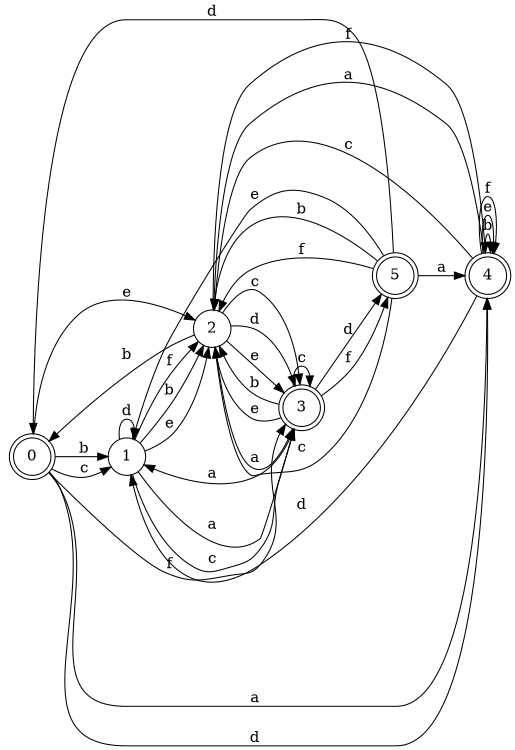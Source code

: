digraph n5_10 {
__start0 [label="" shape="none"];

rankdir=LR;
size="8,5";

s0 [style="rounded,filled", color="black", fillcolor="white" shape="doublecircle", label="0"];
s1 [style="filled", color="black", fillcolor="white" shape="circle", label="1"];
s2 [style="filled", color="black", fillcolor="white" shape="circle", label="2"];
s3 [style="rounded,filled", color="black", fillcolor="white" shape="doublecircle", label="3"];
s4 [style="rounded,filled", color="black", fillcolor="white" shape="doublecircle", label="4"];
s5 [style="rounded,filled", color="black", fillcolor="white" shape="doublecircle", label="5"];
s0 -> s4 [label="a"];
s0 -> s1 [label="b"];
s0 -> s1 [label="c"];
s0 -> s4 [label="d"];
s0 -> s2 [label="e"];
s0 -> s3 [label="f"];
s1 -> s3 [label="a"];
s1 -> s2 [label="b"];
s1 -> s3 [label="c"];
s1 -> s1 [label="d"];
s1 -> s2 [label="e"];
s1 -> s2 [label="f"];
s2 -> s3 [label="a"];
s2 -> s0 [label="b"];
s2 -> s3 [label="c"];
s2 -> s3 [label="d"];
s2 -> s3 [label="e"];
s2 -> s4 [label="f"];
s3 -> s1 [label="a"];
s3 -> s2 [label="b"];
s3 -> s3 [label="c"];
s3 -> s5 [label="d"];
s3 -> s2 [label="e"];
s3 -> s5 [label="f"];
s4 -> s2 [label="a"];
s4 -> s4 [label="b"];
s4 -> s2 [label="c"];
s4 -> s1 [label="d"];
s4 -> s4 [label="e"];
s4 -> s4 [label="f"];
s5 -> s4 [label="a"];
s5 -> s2 [label="b"];
s5 -> s2 [label="c"];
s5 -> s0 [label="d"];
s5 -> s1 [label="e"];
s5 -> s2 [label="f"];

}